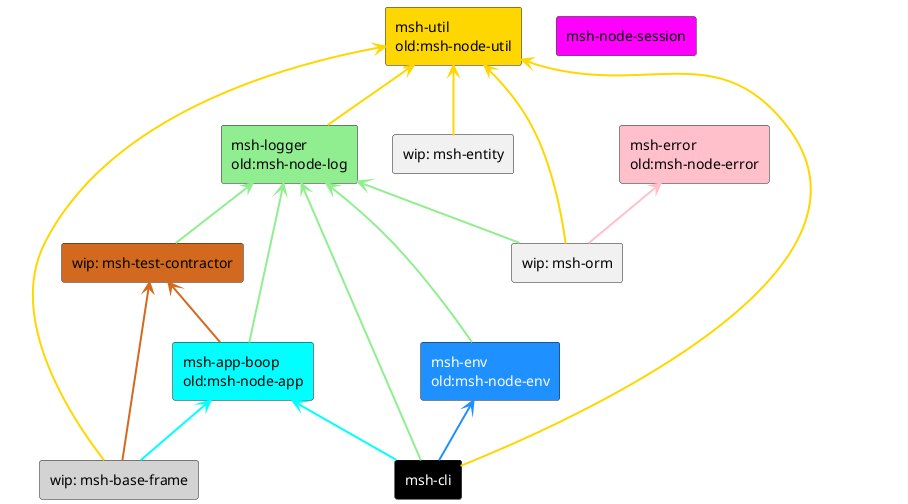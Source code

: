 @startuml
<style>
arrow {
  LineThickness 2
}
</style>
'skinparam shadowing false


!$error_color = pink
!$node_session_color = Magenta
!$util_color = gold
!$logger_color = lightgreen
!$app_boot_color = cyan
!$test_contractor_color = chocolate
!$env_color = DodgerBlue
!$base_frame_color = lightgray
!$cli_color = black

rectangle "msh-error\nold:msh-node-error" as error #$error_color

rectangle "msh-node-session" as node_session #$node_session_color
rectangle "msh-util\nold:msh-node-util" as util #$util_color
rectangle "msh-logger\nold:msh-node-log" as logger #$logger_color

rectangle "msh-app-boop\nold:msh-node-app" as app_boot #$app_boot_color
rectangle "wip: msh-test-contractor" as test_contractor #$test_contractor_color
rectangle "msh-env\nold:msh-node-env" as env #$env_color;text:white

rectangle "wip: msh-base-frame" as base_frame #$base_frame_color
rectangle "msh-cli" as cli #$cli_color;text:white

rectangle "wip: msh-entity" as entity
rectangle "wip: msh-orm" as orm

'--------------

base_frame -up-> app_boot #$app_boot_color
base_frame -up-> test_contractor #$test_contractor_color
base_frame -up-> util #$util_color


app_boot -up-> logger #$logger_color
app_boot -up-> test_contractor #$test_contractor_color


cli -up-> app_boot #$app_boot_color
cli -up-> env #$env_color
cli -up-> logger #$logger_color
cli -up-> util #$util_color


env -up-> logger #$logger_color


test_contractor -up-> logger #$logger_color

logger -up-> util #$util_color

entity -up-> util #$util_color


orm -up-> util #$util_color
orm -up-> error #$error_color
orm -up-> logger #$logger_color



@enduml
